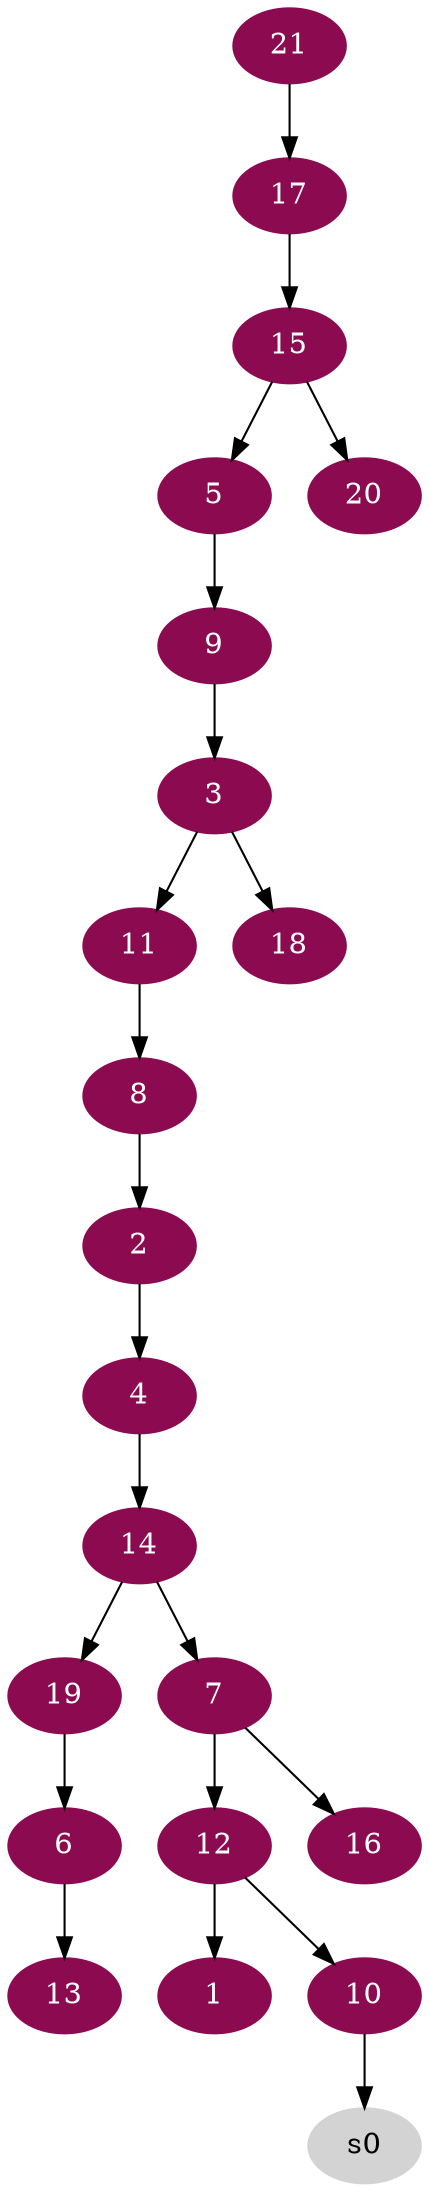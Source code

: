digraph G {
node [color=deeppink4, style=filled, fontcolor=white];
12 -> 1;
8 -> 2;
9 -> 3;
2 -> 4;
15 -> 5;
19 -> 6;
14 -> 7;
11 -> 8;
5 -> 9;
12 -> 10;
3 -> 11;
7 -> 12;
6 -> 13;
4 -> 14;
17 -> 15;
7 -> 16;
21 -> 17;
3 -> 18;
14 -> 19;
15 -> 20;
node [color=lightgrey, style=filled, fontcolor=black];
10 -> s0;
}
